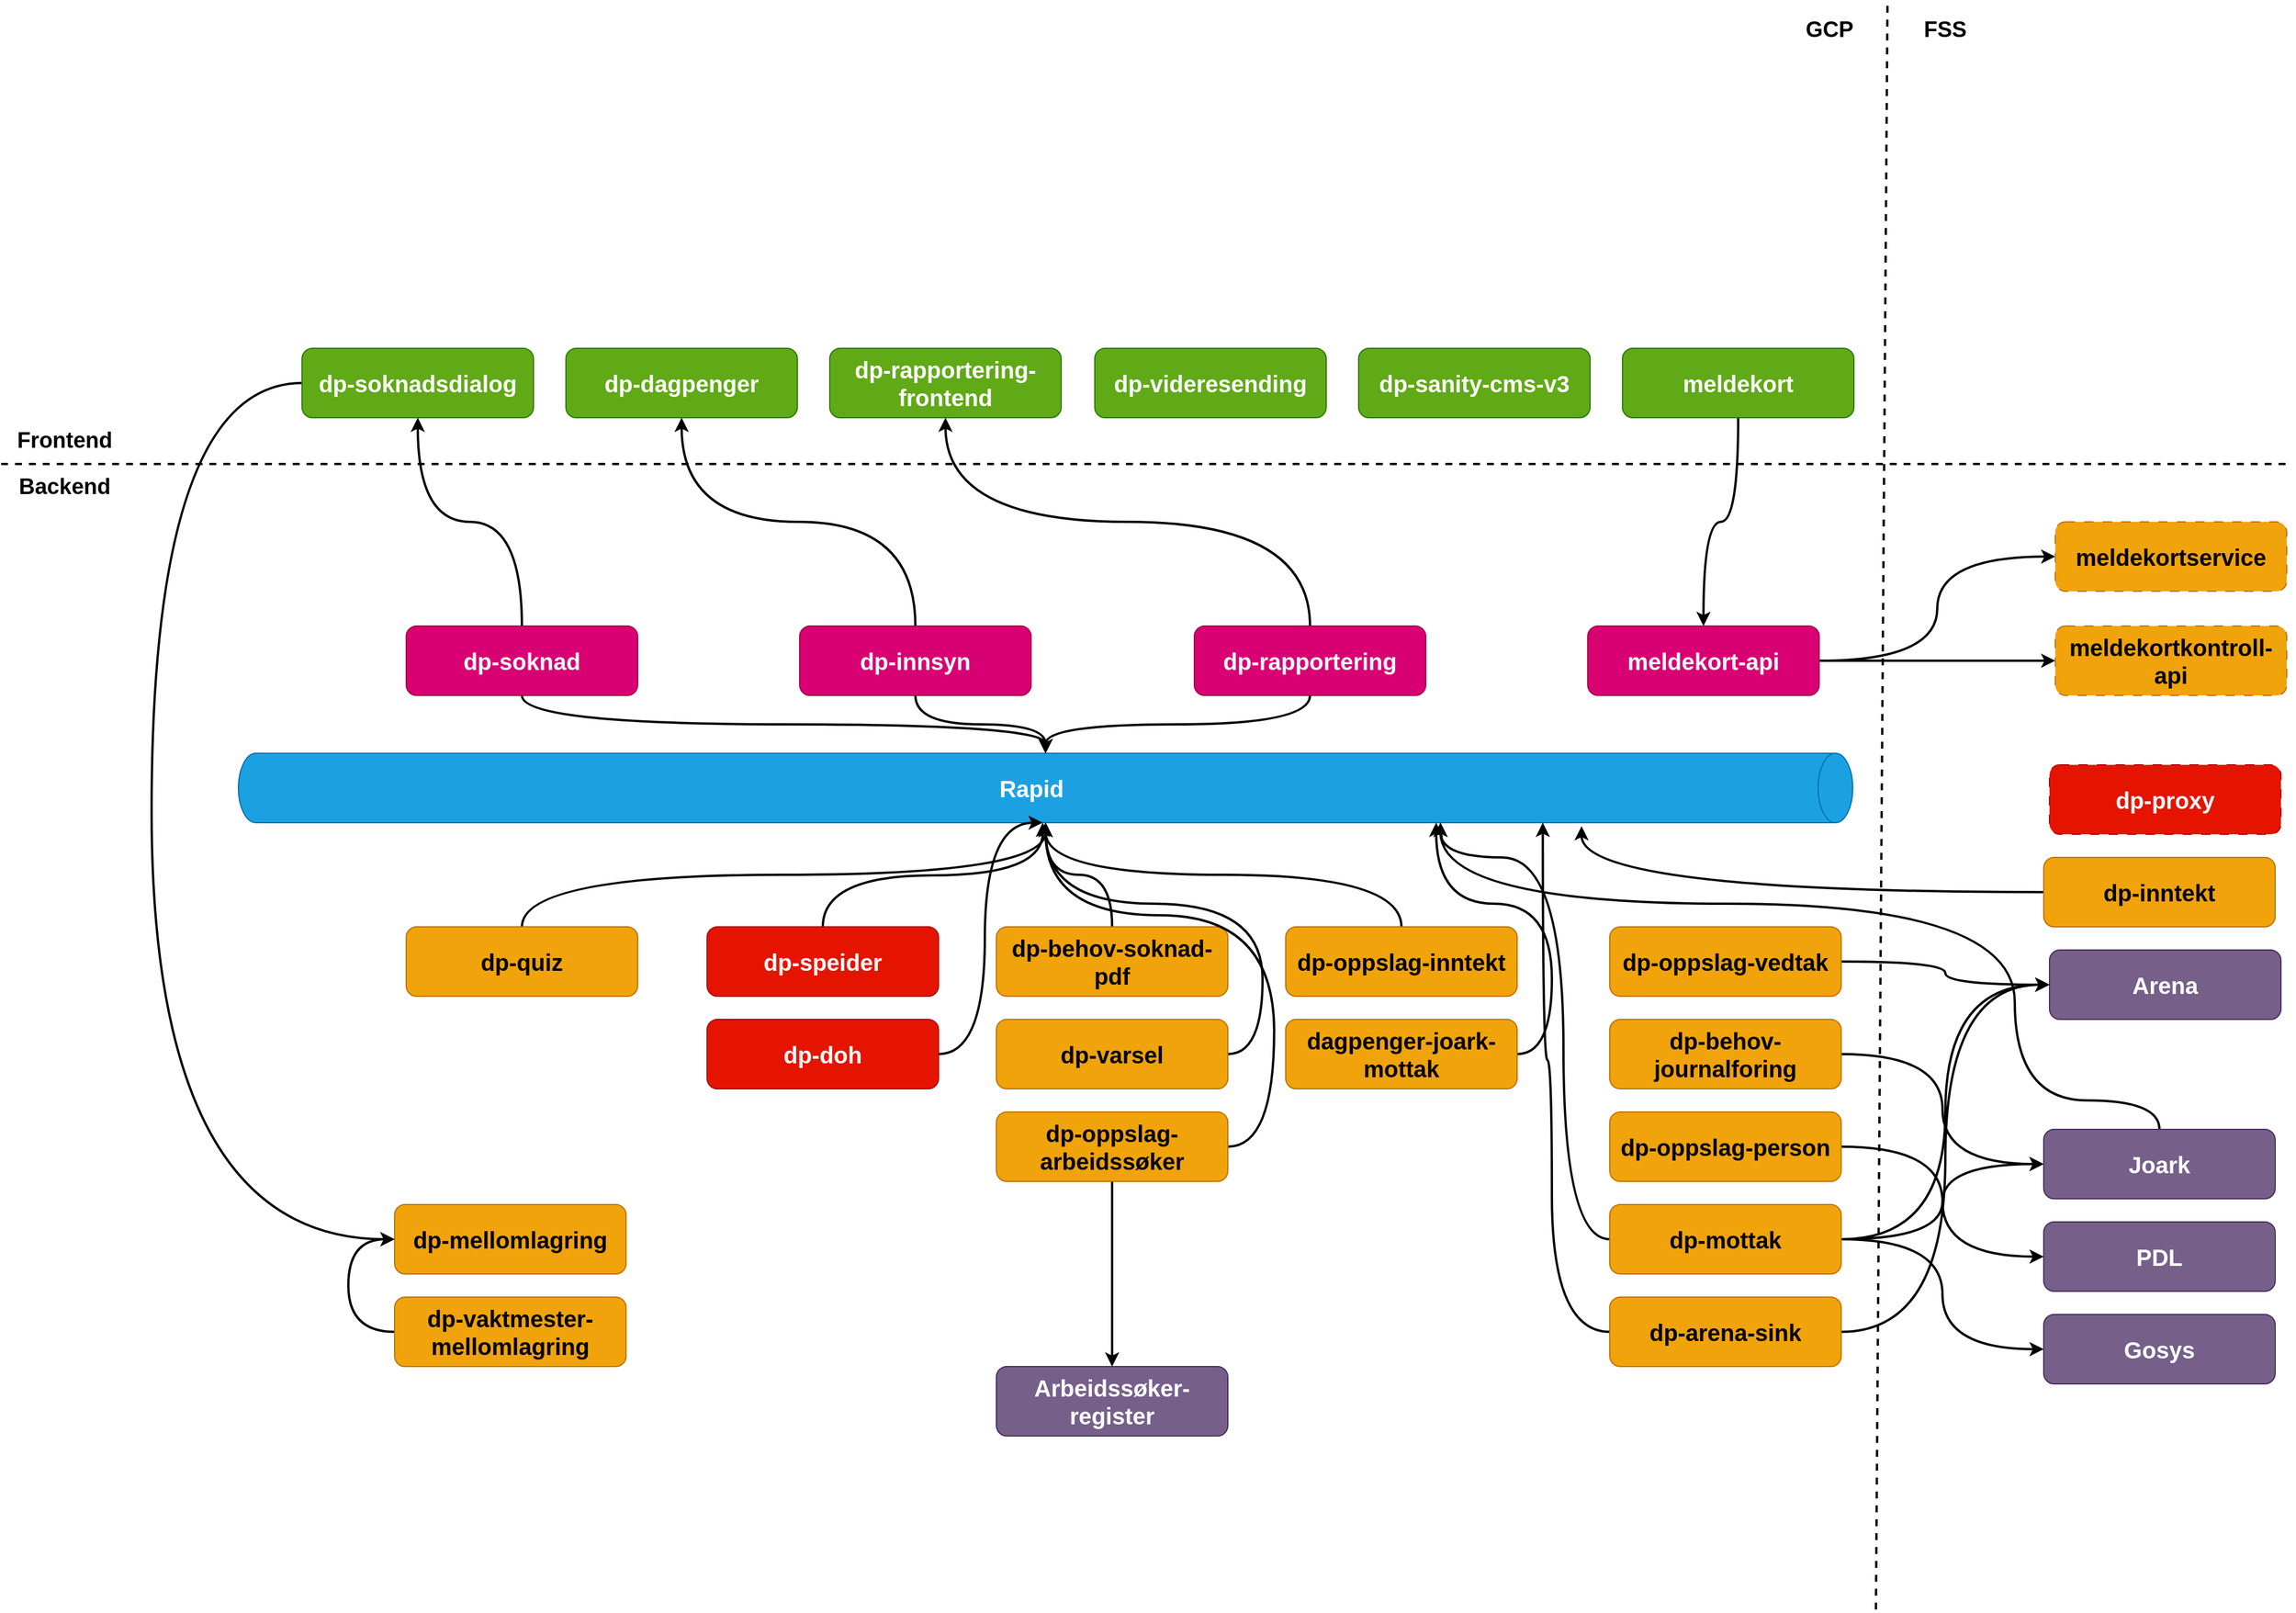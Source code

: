 <mxfile>
    <diagram id="-Lch-_9MEjzNEEFxBhNr" name="Page-1">
        <mxGraphModel dx="2419" dy="2189" grid="1" gridSize="10" guides="1" tooltips="1" connect="1" arrows="1" fold="1" page="1" pageScale="1" pageWidth="827" pageHeight="1169" math="0" shadow="0">
            <root>
                <mxCell id="0"/>
                <mxCell id="1" parent="0"/>
                <mxCell id="87" style="edgeStyle=orthogonalEdgeStyle;curved=1;html=1;entryX=0;entryY=0.5;entryDx=0;entryDy=0;strokeWidth=2;fontSize=20;exitX=0;exitY=0.5;exitDx=0;exitDy=0;" parent="1" source="2" target="13" edge="1">
                    <mxGeometry relative="1" as="geometry">
                        <Array as="points">
                            <mxPoint x="-200" y="-70"/>
                            <mxPoint x="-200" y="670"/>
                        </Array>
                    </mxGeometry>
                </mxCell>
                <mxCell id="2" value="dp-soknadsdialog" style="rounded=1;whiteSpace=wrap;html=1;fillColor=#60a917;fontColor=#ffffff;strokeColor=#2D7600;fontSize=20;fontStyle=1" parent="1" vertex="1">
                    <mxGeometry x="-70" y="-100" width="200" height="60" as="geometry"/>
                </mxCell>
                <mxCell id="16" style="edgeStyle=orthogonalEdgeStyle;shape=connector;curved=1;rounded=1;html=1;labelBackgroundColor=default;strokeColor=default;fontFamily=Helvetica;fontSize=14;fontColor=default;endArrow=classic;fontStyle=1;strokeWidth=2;" parent="1" source="3" target="15" edge="1">
                    <mxGeometry relative="1" as="geometry"/>
                </mxCell>
                <mxCell id="94" style="edgeStyle=orthogonalEdgeStyle;curved=1;html=1;entryX=0.5;entryY=1;entryDx=0;entryDy=0;strokeWidth=2;fontSize=20;" parent="1" source="3" target="2" edge="1">
                    <mxGeometry relative="1" as="geometry"/>
                </mxCell>
                <mxCell id="3" value="dp-soknad" style="whiteSpace=wrap;html=1;rounded=1;fillColor=#d80073;fontColor=#ffffff;strokeColor=#A50040;fontSize=20;fontStyle=1" parent="1" vertex="1">
                    <mxGeometry x="20" y="140" width="200" height="60" as="geometry"/>
                </mxCell>
                <mxCell id="93" style="edgeStyle=orthogonalEdgeStyle;curved=1;html=1;strokeWidth=2;fontSize=20;" parent="1" source="5" target="15" edge="1">
                    <mxGeometry relative="1" as="geometry"/>
                </mxCell>
                <mxCell id="5" value="dp-quiz" style="whiteSpace=wrap;html=1;rounded=1;fillColor=#f0a30a;fontColor=#000000;strokeColor=#BD7000;fontSize=20;fontStyle=1" parent="1" vertex="1">
                    <mxGeometry x="20" y="400" width="200" height="60" as="geometry"/>
                </mxCell>
                <mxCell id="19" style="edgeStyle=orthogonalEdgeStyle;shape=connector;curved=1;rounded=1;html=1;entryX=1;entryY=0.5;entryDx=0;entryDy=0;entryPerimeter=0;labelBackgroundColor=default;strokeColor=default;fontFamily=Helvetica;fontSize=14;fontColor=default;endArrow=classic;fontStyle=1;strokeWidth=2;" parent="1" source="7" target="15" edge="1">
                    <mxGeometry relative="1" as="geometry"/>
                </mxCell>
                <mxCell id="7" value="dp-behov-soknad-pdf" style="whiteSpace=wrap;html=1;rounded=1;fillColor=#f0a30a;fontColor=#000000;strokeColor=#BD7000;fontSize=20;fontStyle=1" parent="1" vertex="1">
                    <mxGeometry x="530" y="400" width="200" height="60" as="geometry"/>
                </mxCell>
                <mxCell id="18" style="edgeStyle=orthogonalEdgeStyle;shape=connector;curved=1;rounded=1;html=1;entryX=1;entryY=0.5;entryDx=0;entryDy=0;entryPerimeter=0;labelBackgroundColor=default;strokeColor=default;fontFamily=Helvetica;fontSize=14;fontColor=default;endArrow=classic;fontStyle=1;startArrow=none;strokeWidth=2;" parent="1" source="34" target="15" edge="1">
                    <mxGeometry relative="1" as="geometry"/>
                </mxCell>
                <mxCell id="84" style="edgeStyle=orthogonalEdgeStyle;curved=1;html=1;entryX=0;entryY=0.5;entryDx=0;entryDy=0;strokeWidth=2;fontSize=20;" parent="1" source="12" target="25" edge="1">
                    <mxGeometry relative="1" as="geometry"/>
                </mxCell>
                <mxCell id="12" value="dp-behov-journalforing" style="whiteSpace=wrap;html=1;rounded=1;fillColor=#f0a30a;fontColor=#000000;strokeColor=#BD7000;fontSize=20;fontStyle=1" parent="1" vertex="1">
                    <mxGeometry x="1060" y="480" width="200" height="60" as="geometry"/>
                </mxCell>
                <mxCell id="13" value="dp-mellomlagring" style="whiteSpace=wrap;html=1;rounded=1;fillColor=#f0a30a;fontColor=#000000;strokeColor=#BD7000;fontSize=20;fontStyle=1" parent="1" vertex="1">
                    <mxGeometry x="10" y="640" width="200" height="60" as="geometry"/>
                </mxCell>
                <mxCell id="15" value="Rapid" style="shape=cylinder3;whiteSpace=wrap;html=1;boundedLbl=1;backgroundOutline=1;size=15;fontFamily=Helvetica;fontSize=20;rotation=90;horizontal=0;fillColor=#1ba1e2;strokeColor=#006EAF;fontColor=#ffffff;fontStyle=1" parent="1" vertex="1">
                    <mxGeometry x="542.5" y="-417.5" width="60" height="1395" as="geometry"/>
                </mxCell>
                <mxCell id="102" style="edgeStyle=orthogonalEdgeStyle;curved=1;html=1;entryX=1;entryY=0;entryDx=0;entryDy=356.25;entryPerimeter=0;strokeWidth=2;exitX=0;exitY=0.5;exitDx=0;exitDy=0;" edge="1" parent="1" source="22" target="15">
                    <mxGeometry relative="1" as="geometry">
                        <Array as="points">
                            <mxPoint x="1020" y="670"/>
                            <mxPoint x="1020" y="340"/>
                            <mxPoint x="914" y="340"/>
                        </Array>
                    </mxGeometry>
                </mxCell>
                <mxCell id="105" style="edgeStyle=orthogonalEdgeStyle;curved=1;html=1;entryX=0;entryY=0.5;entryDx=0;entryDy=0;strokeWidth=2;" edge="1" parent="1" source="22" target="24">
                    <mxGeometry relative="1" as="geometry"/>
                </mxCell>
                <mxCell id="106" style="edgeStyle=orthogonalEdgeStyle;curved=1;html=1;entryX=0;entryY=0.5;entryDx=0;entryDy=0;strokeWidth=2;" edge="1" parent="1" source="22" target="25">
                    <mxGeometry relative="1" as="geometry"/>
                </mxCell>
                <mxCell id="107" style="edgeStyle=orthogonalEdgeStyle;curved=1;html=1;entryX=0;entryY=0.5;entryDx=0;entryDy=0;strokeWidth=2;" edge="1" parent="1" source="22" target="23">
                    <mxGeometry relative="1" as="geometry"/>
                </mxCell>
                <mxCell id="22" value="dp-mottak" style="whiteSpace=wrap;html=1;rounded=1;fillColor=#f0a30a;fontColor=#000000;strokeColor=#BD7000;fontSize=20;fontStyle=1" parent="1" vertex="1">
                    <mxGeometry x="1060" y="640" width="200" height="60" as="geometry"/>
                </mxCell>
                <mxCell id="23" value="Arena" style="rounded=1;whiteSpace=wrap;html=1;fontFamily=Helvetica;fontSize=20;fontColor=#ffffff;fillColor=#76608a;strokeColor=#432D57;fontStyle=1" parent="1" vertex="1">
                    <mxGeometry x="1440" y="420" width="200" height="60" as="geometry"/>
                </mxCell>
                <mxCell id="24" value="Gosys" style="rounded=1;whiteSpace=wrap;html=1;fontFamily=Helvetica;fontSize=20;fontColor=#ffffff;fillColor=#76608a;strokeColor=#432D57;fontStyle=1" parent="1" vertex="1">
                    <mxGeometry x="1435" y="735" width="200" height="60" as="geometry"/>
                </mxCell>
                <mxCell id="99" style="edgeStyle=orthogonalEdgeStyle;curved=1;html=1;entryX=1;entryY=0;entryDx=0;entryDy=356.25;entryPerimeter=0;strokeWidth=2;exitX=0.5;exitY=0;exitDx=0;exitDy=0;" edge="1" parent="1" source="25" target="15">
                    <mxGeometry relative="1" as="geometry">
                        <Array as="points">
                            <mxPoint x="1535" y="550"/>
                            <mxPoint x="1410" y="550"/>
                            <mxPoint x="1410" y="380"/>
                            <mxPoint x="914" y="380"/>
                        </Array>
                    </mxGeometry>
                </mxCell>
                <mxCell id="25" value="Joark" style="rounded=1;whiteSpace=wrap;html=1;fontFamily=Helvetica;fontSize=20;fontColor=#ffffff;fillColor=#76608a;strokeColor=#432D57;fontStyle=1" parent="1" vertex="1">
                    <mxGeometry x="1435" y="575" width="200" height="60" as="geometry"/>
                </mxCell>
                <mxCell id="100" style="edgeStyle=orthogonalEdgeStyle;curved=1;html=1;strokeWidth=2;exitX=1;exitY=0.5;exitDx=0;exitDy=0;" edge="1" parent="1" source="27">
                    <mxGeometry relative="1" as="geometry">
                        <mxPoint x="910" y="310" as="targetPoint"/>
                        <Array as="points">
                            <mxPoint x="1010" y="510"/>
                            <mxPoint x="1010" y="380"/>
                            <mxPoint x="910" y="380"/>
                        </Array>
                    </mxGeometry>
                </mxCell>
                <mxCell id="27" value="dagpenger-joark-mottak" style="rounded=1;whiteSpace=wrap;html=1;fontFamily=Helvetica;fontSize=20;fontColor=#000000;fillColor=#f0a30a;strokeColor=#BD7000;fontStyle=1" parent="1" vertex="1">
                    <mxGeometry x="780" y="480" width="200" height="60" as="geometry"/>
                </mxCell>
                <mxCell id="83" style="edgeStyle=orthogonalEdgeStyle;curved=1;html=1;entryX=0;entryY=0.5;entryDx=0;entryDy=0;strokeWidth=2;fontSize=20;" parent="1" source="28" target="29" edge="1">
                    <mxGeometry relative="1" as="geometry"/>
                </mxCell>
                <mxCell id="28" value="dp-oppslag-person" style="rounded=1;whiteSpace=wrap;html=1;fontFamily=Helvetica;fontSize=20;fontColor=#000000;fillColor=#f0a30a;strokeColor=#BD7000;fontStyle=1" parent="1" vertex="1">
                    <mxGeometry x="1060" y="560" width="200" height="60" as="geometry"/>
                </mxCell>
                <mxCell id="29" value="PDL" style="rounded=1;whiteSpace=wrap;html=1;fontFamily=Helvetica;fontSize=20;fontColor=#ffffff;fillColor=#76608a;strokeColor=#432D57;fontStyle=1" parent="1" vertex="1">
                    <mxGeometry x="1435" y="655" width="200" height="60" as="geometry"/>
                </mxCell>
                <mxCell id="92" style="edgeStyle=orthogonalEdgeStyle;curved=1;html=1;entryX=0.5;entryY=0;entryDx=0;entryDy=0;strokeWidth=2;fontSize=20;" parent="1" source="31" target="32" edge="1">
                    <mxGeometry relative="1" as="geometry"/>
                </mxCell>
                <mxCell id="96" style="edgeStyle=orthogonalEdgeStyle;curved=1;html=1;entryX=1;entryY=0.5;entryDx=0;entryDy=0;entryPerimeter=0;strokeWidth=2;exitX=1;exitY=0.5;exitDx=0;exitDy=0;" edge="1" parent="1" source="31" target="15">
                    <mxGeometry relative="1" as="geometry">
                        <Array as="points">
                            <mxPoint x="770" y="590"/>
                            <mxPoint x="770" y="390"/>
                            <mxPoint x="573" y="390"/>
                        </Array>
                    </mxGeometry>
                </mxCell>
                <mxCell id="31" value="dp-oppslag-arbeidssøker" style="rounded=1;whiteSpace=wrap;html=1;fontFamily=Helvetica;fontSize=20;fontColor=#000000;fillColor=#f0a30a;strokeColor=#BD7000;fontStyle=1" parent="1" vertex="1">
                    <mxGeometry x="530" y="560" width="200" height="60" as="geometry"/>
                </mxCell>
                <mxCell id="32" value="Arbeidssøker-register" style="rounded=1;whiteSpace=wrap;html=1;fontFamily=Helvetica;fontSize=20;fontColor=#ffffff;fillColor=#76608a;strokeColor=#432D57;fontStyle=1" parent="1" vertex="1">
                    <mxGeometry x="530" y="780" width="200" height="60" as="geometry"/>
                </mxCell>
                <mxCell id="108" style="edgeStyle=orthogonalEdgeStyle;curved=1;html=1;entryX=1.05;entryY=0.168;entryDx=0;entryDy=0;entryPerimeter=0;strokeWidth=2;exitX=0;exitY=0.5;exitDx=0;exitDy=0;" edge="1" parent="1" source="35" target="15">
                    <mxGeometry relative="1" as="geometry">
                        <Array as="points">
                            <mxPoint x="1036" y="370"/>
                        </Array>
                    </mxGeometry>
                </mxCell>
                <mxCell id="35" value="dp-inntekt" style="whiteSpace=wrap;html=1;fontSize=20;rounded=1;fillColor=#f0a30a;fontColor=#000000;strokeColor=#BD7000;fontStyle=1" parent="1" vertex="1">
                    <mxGeometry x="1435" y="340" width="200" height="60" as="geometry"/>
                </mxCell>
                <mxCell id="89" style="edgeStyle=orthogonalEdgeStyle;curved=1;html=1;entryX=0;entryY=0.5;entryDx=0;entryDy=0;strokeWidth=2;fontSize=20;" parent="1" source="37" target="23" edge="1">
                    <mxGeometry relative="1" as="geometry"/>
                </mxCell>
                <mxCell id="37" value="dp-oppslag-vedtak" style="whiteSpace=wrap;html=1;fontSize=20;rounded=1;fillColor=#f0a30a;fontColor=#000000;strokeColor=#BD7000;fontStyle=1" parent="1" vertex="1">
                    <mxGeometry x="1060" y="400" width="200" height="60" as="geometry"/>
                </mxCell>
                <mxCell id="42" value="" style="edgeStyle=orthogonalEdgeStyle;shape=connector;curved=1;rounded=1;html=1;entryX=0.5;entryY=1;entryDx=0;entryDy=0;labelBackgroundColor=default;strokeColor=default;fontFamily=Helvetica;fontSize=10;fontColor=default;endArrow=classic;fontStyle=0;exitX=0.5;exitY=0;exitDx=0;exitDy=0;strokeWidth=2;" parent="1" source="39" target="40" edge="1">
                    <mxGeometry relative="1" as="geometry"/>
                </mxCell>
                <mxCell id="109" style="edgeStyle=orthogonalEdgeStyle;curved=1;html=1;entryX=0;entryY=0.5;entryDx=0;entryDy=0;entryPerimeter=0;strokeWidth=2;" edge="1" parent="1" source="39" target="15">
                    <mxGeometry relative="1" as="geometry"/>
                </mxCell>
                <mxCell id="39" value="dp-innsyn" style="whiteSpace=wrap;html=1;fontSize=20;rounded=1;fillColor=#d80073;fontColor=#ffffff;strokeColor=#A50040;fontStyle=1" parent="1" vertex="1">
                    <mxGeometry x="360" y="140" width="200" height="60" as="geometry"/>
                </mxCell>
                <mxCell id="40" value="dp-dagpenger" style="whiteSpace=wrap;html=1;rounded=1;fillColor=#60a917;fontColor=#ffffff;strokeColor=#2D7600;fontSize=20;fontStyle=1" parent="1" vertex="1">
                    <mxGeometry x="158" y="-100" width="200" height="60" as="geometry"/>
                </mxCell>
                <mxCell id="45" value="" style="edgeStyle=orthogonalEdgeStyle;shape=connector;curved=1;rounded=1;html=1;labelBackgroundColor=default;strokeColor=default;fontFamily=Helvetica;fontSize=14;fontColor=default;endArrow=classic;fontStyle=1;exitX=0.5;exitY=0;exitDx=0;exitDy=0;strokeWidth=2;" parent="1" source="43" target="44" edge="1">
                    <mxGeometry relative="1" as="geometry"/>
                </mxCell>
                <mxCell id="46" style="edgeStyle=orthogonalEdgeStyle;shape=connector;curved=1;rounded=1;html=1;entryX=0;entryY=0.5;entryDx=0;entryDy=0;entryPerimeter=0;labelBackgroundColor=default;strokeColor=default;fontFamily=Helvetica;fontSize=14;fontColor=default;endArrow=classic;fontStyle=1;strokeWidth=2;" parent="1" source="43" target="15" edge="1">
                    <mxGeometry relative="1" as="geometry"/>
                </mxCell>
                <mxCell id="43" value="dp-rapportering" style="whiteSpace=wrap;html=1;fontSize=20;rounded=1;fillColor=#d80073;fontColor=#ffffff;strokeColor=#A50040;fontStyle=1" parent="1" vertex="1">
                    <mxGeometry x="701" y="140" width="200" height="60" as="geometry"/>
                </mxCell>
                <mxCell id="44" value="dp-rapportering-frontend" style="whiteSpace=wrap;html=1;fontSize=20;rounded=1;fillColor=#60a917;fontColor=#ffffff;strokeColor=#2D7600;fontStyle=1" parent="1" vertex="1">
                    <mxGeometry x="386" y="-100" width="200" height="60" as="geometry"/>
                </mxCell>
                <mxCell id="90" style="edgeStyle=orthogonalEdgeStyle;curved=1;html=1;entryX=0;entryY=0.5;entryDx=0;entryDy=0;strokeWidth=2;fontSize=20;" parent="1" source="47" target="49" edge="1">
                    <mxGeometry relative="1" as="geometry"/>
                </mxCell>
                <mxCell id="91" style="edgeStyle=orthogonalEdgeStyle;curved=1;html=1;entryX=0;entryY=0.5;entryDx=0;entryDy=0;strokeWidth=2;fontSize=20;" parent="1" source="47" target="50" edge="1">
                    <mxGeometry relative="1" as="geometry"/>
                </mxCell>
                <mxCell id="47" value="meldekort-api" style="whiteSpace=wrap;html=1;fontSize=20;rounded=1;fillColor=#d80073;fontColor=#ffffff;strokeColor=#A50040;fontStyle=1" parent="1" vertex="1">
                    <mxGeometry x="1041" y="140" width="200" height="60" as="geometry"/>
                </mxCell>
                <mxCell id="55" value="" style="edgeStyle=orthogonalEdgeStyle;shape=connector;curved=1;rounded=1;html=1;entryX=0.5;entryY=0;entryDx=0;entryDy=0;labelBackgroundColor=default;strokeColor=default;fontFamily=Helvetica;fontSize=10;fontColor=default;endArrow=classic;fontStyle=0;strokeWidth=2;" parent="1" source="48" target="47" edge="1">
                    <mxGeometry relative="1" as="geometry"/>
                </mxCell>
                <mxCell id="48" value="meldekort" style="whiteSpace=wrap;html=1;fontSize=20;rounded=1;fillColor=#60a917;fontColor=#ffffff;strokeColor=#2D7600;fontStyle=1" parent="1" vertex="1">
                    <mxGeometry x="1071" y="-100" width="200" height="60" as="geometry"/>
                </mxCell>
                <mxCell id="49" value="meldekortservice" style="whiteSpace=wrap;html=1;fontSize=20;rounded=1;dashed=1;dashPattern=8 8;fillColor=#f0a30a;fontColor=#000000;strokeColor=#BD7000;fontStyle=1" parent="1" vertex="1">
                    <mxGeometry x="1445" y="50" width="200" height="60" as="geometry"/>
                </mxCell>
                <mxCell id="50" value="meldekortkontroll-api" style="whiteSpace=wrap;html=1;fontSize=20;rounded=1;dashed=1;dashPattern=8 8;fillColor=#f0a30a;fontColor=#000000;strokeColor=#BD7000;fontStyle=1" parent="1" vertex="1">
                    <mxGeometry x="1445" y="140" width="200" height="60" as="geometry"/>
                </mxCell>
                <mxCell id="51" value="dp-proxy" style="whiteSpace=wrap;html=1;fontSize=20;rounded=1;dashed=1;dashPattern=8 8;fillColor=#e51400;fontColor=#ffffff;strokeColor=#B20000;fontStyle=1" parent="1" vertex="1">
                    <mxGeometry x="1440" y="260" width="200" height="60" as="geometry"/>
                </mxCell>
                <mxCell id="97" style="edgeStyle=orthogonalEdgeStyle;curved=1;html=1;strokeWidth=2;exitX=0.5;exitY=0;exitDx=0;exitDy=0;" edge="1" parent="1" source="52">
                    <mxGeometry relative="1" as="geometry">
                        <mxPoint x="570" y="310" as="targetPoint"/>
                    </mxGeometry>
                </mxCell>
                <mxCell id="52" value="dp-speider" style="whiteSpace=wrap;html=1;fontSize=20;rounded=1;fillColor=#e51400;fontColor=#ffffff;strokeColor=#B20000;fontStyle=1" parent="1" vertex="1">
                    <mxGeometry x="280" y="400" width="200" height="60" as="geometry"/>
                </mxCell>
                <mxCell id="98" style="edgeStyle=orthogonalEdgeStyle;curved=1;html=1;strokeWidth=2;" edge="1" parent="1" source="53">
                    <mxGeometry relative="1" as="geometry">
                        <mxPoint x="570" y="310" as="targetPoint"/>
                        <Array as="points">
                            <mxPoint x="520" y="510"/>
                            <mxPoint x="520" y="310"/>
                        </Array>
                    </mxGeometry>
                </mxCell>
                <mxCell id="53" value="dp-doh" style="whiteSpace=wrap;html=1;fontSize=20;rounded=1;fillColor=#e51400;fontColor=#ffffff;strokeColor=#B20000;fontStyle=1" parent="1" vertex="1">
                    <mxGeometry x="280" y="480" width="200" height="60" as="geometry"/>
                </mxCell>
                <mxCell id="85" style="edgeStyle=orthogonalEdgeStyle;curved=1;html=1;entryX=0;entryY=0.5;entryDx=0;entryDy=0;strokeWidth=2;fontSize=20;exitX=0;exitY=0.5;exitDx=0;exitDy=0;" parent="1" source="54" target="13" edge="1">
                    <mxGeometry relative="1" as="geometry">
                        <Array as="points">
                            <mxPoint x="-30" y="750"/>
                            <mxPoint x="-30" y="670"/>
                        </Array>
                    </mxGeometry>
                </mxCell>
                <mxCell id="54" value="dp-vaktmester-mellomlagring" style="whiteSpace=wrap;html=1;fontSize=20;rounded=1;fillColor=#f0a30a;fontColor=#000000;strokeColor=#BD7000;fontStyle=1" parent="1" vertex="1">
                    <mxGeometry x="10" y="720" width="200" height="60" as="geometry"/>
                </mxCell>
                <mxCell id="59" value="dp-videresending" style="whiteSpace=wrap;html=1;fontSize=20;rounded=1;fillColor=#60a917;fontColor=#ffffff;strokeColor=#2D7600;fontStyle=1" parent="1" vertex="1">
                    <mxGeometry x="615" y="-100" width="200" height="60" as="geometry"/>
                </mxCell>
                <mxCell id="95" style="edgeStyle=orthogonalEdgeStyle;html=1;entryX=1;entryY=0.5;entryDx=0;entryDy=0;entryPerimeter=0;strokeWidth=2;curved=1;exitX=1;exitY=0.5;exitDx=0;exitDy=0;" edge="1" parent="1" source="60" target="15">
                    <mxGeometry relative="1" as="geometry">
                        <Array as="points">
                            <mxPoint x="760" y="510"/>
                            <mxPoint x="760" y="380"/>
                            <mxPoint x="573" y="380"/>
                        </Array>
                    </mxGeometry>
                </mxCell>
                <mxCell id="60" value="dp-varsel" style="whiteSpace=wrap;html=1;fontSize=20;rounded=1;fillColor=#f0a30a;fontColor=#000000;strokeColor=#BD7000;fontStyle=1" parent="1" vertex="1">
                    <mxGeometry x="530" y="480" width="200" height="60" as="geometry"/>
                </mxCell>
                <mxCell id="61" value="dp-sanity-cms-v3" style="whiteSpace=wrap;html=1;fontSize=20;rounded=1;fillColor=#60a917;fontColor=#ffffff;strokeColor=#2D7600;fontStyle=1" parent="1" vertex="1">
                    <mxGeometry x="843" y="-100" width="200" height="60" as="geometry"/>
                </mxCell>
                <mxCell id="103" style="edgeStyle=orthogonalEdgeStyle;curved=1;html=1;entryX=1;entryY=0.192;entryDx=0;entryDy=0;entryPerimeter=0;strokeWidth=2;exitX=0;exitY=0.5;exitDx=0;exitDy=0;" edge="1" parent="1" source="62" target="15">
                    <mxGeometry relative="1" as="geometry">
                        <Array as="points">
                            <mxPoint x="1010" y="750"/>
                            <mxPoint x="1010" y="515"/>
                            <mxPoint x="1002" y="515"/>
                        </Array>
                    </mxGeometry>
                </mxCell>
                <mxCell id="104" style="edgeStyle=orthogonalEdgeStyle;curved=1;html=1;entryX=0;entryY=0.5;entryDx=0;entryDy=0;strokeWidth=2;" edge="1" parent="1" source="62" target="23">
                    <mxGeometry relative="1" as="geometry"/>
                </mxCell>
                <mxCell id="62" value="dp-arena-sink" style="whiteSpace=wrap;html=1;fontSize=20;rounded=1;fillColor=#f0a30a;fontColor=#000000;strokeColor=#BD7000;fontStyle=1" parent="1" vertex="1">
                    <mxGeometry x="1060" y="720" width="200" height="60" as="geometry"/>
                </mxCell>
                <mxCell id="72" value="" style="endArrow=none;dashed=1;html=1;fontSize=10;strokeWidth=2;" parent="1" edge="1">
                    <mxGeometry width="50" height="50" relative="1" as="geometry">
                        <mxPoint x="1290" y="990" as="sourcePoint"/>
                        <mxPoint x="1300" y="-400" as="targetPoint"/>
                    </mxGeometry>
                </mxCell>
                <mxCell id="74" value="FSS" style="text;html=1;strokeColor=none;fillColor=none;align=center;verticalAlign=middle;whiteSpace=wrap;rounded=0;fontSize=19;fontStyle=1" parent="1" vertex="1">
                    <mxGeometry x="1320" y="-395" width="60" height="40" as="geometry"/>
                </mxCell>
                <mxCell id="75" value="GCP" style="text;html=1;strokeColor=none;fillColor=none;align=center;verticalAlign=middle;whiteSpace=wrap;rounded=0;fontSize=19;fontStyle=1" parent="1" vertex="1">
                    <mxGeometry x="1220" y="-395" width="60" height="40" as="geometry"/>
                </mxCell>
                <mxCell id="79" value="" style="endArrow=none;dashed=1;html=1;strokeWidth=2;fontSize=10;curved=1;" parent="1" edge="1">
                    <mxGeometry width="50" height="50" relative="1" as="geometry">
                        <mxPoint x="-330" as="sourcePoint"/>
                        <mxPoint x="1650" as="targetPoint"/>
                    </mxGeometry>
                </mxCell>
                <mxCell id="80" value="Frontend" style="text;html=1;strokeColor=none;fillColor=none;align=center;verticalAlign=middle;whiteSpace=wrap;rounded=0;fontSize=19;fontStyle=1" parent="1" vertex="1">
                    <mxGeometry x="-330" y="-40" width="110" height="40" as="geometry"/>
                </mxCell>
                <mxCell id="81" value="Backend" style="text;html=1;strokeColor=none;fillColor=none;align=center;verticalAlign=middle;whiteSpace=wrap;rounded=0;fontSize=19;fontStyle=1" parent="1" vertex="1">
                    <mxGeometry x="-330" width="110" height="40" as="geometry"/>
                </mxCell>
                <mxCell id="34" value="dp-oppslag-inntekt" style="rounded=1;whiteSpace=wrap;html=1;fontFamily=Helvetica;fontSize=20;fontColor=#000000;fillColor=#f0a30a;strokeColor=#BD7000;fontStyle=1" parent="1" vertex="1">
                    <mxGeometry x="780" y="400" width="200" height="60" as="geometry"/>
                </mxCell>
            </root>
        </mxGraphModel>
    </diagram>
</mxfile>